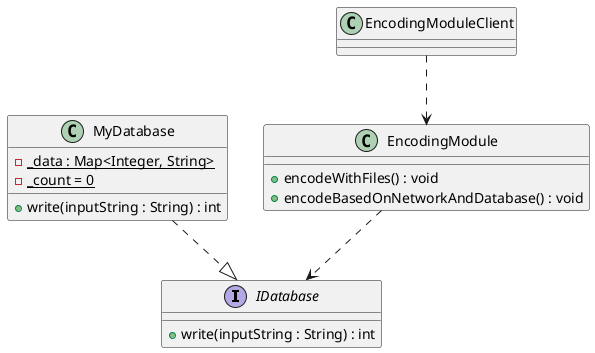 @startuml

interface IDatabase
class MyDatabase
class EncodingModule
class EncodingModuleClient

interface IDatabase{
+ write(inputString : String) : int
}

class MyDatabase{
- {static} _data : Map<Integer, String>
- {static} _count = 0
+ write(inputString : String) : int
}

class EncodingModule{
+ encodeWithFiles() : void
+ encodeBasedOnNetworkAndDatabase() : void
}

class EncodingModuleClient{}

EncodingModuleClient ..> EncodingModule
EncodingModule ..> IDatabase
MyDatabase ..|> IDatabase
@enduml